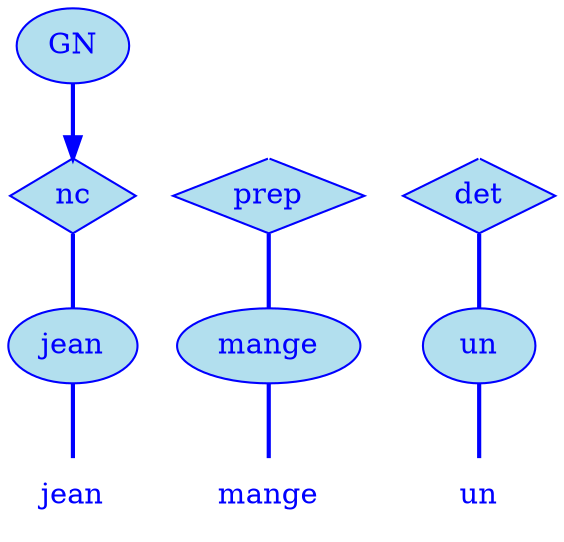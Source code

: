 digraph g {
	graph [bb="0,0,240,252"];
	node [label="\N"];
	graph [_draw_="c 5 -white C 5 -white P 4 0 0 0 252 240 252 240 0 ",
		xdotversion="1.2"];
	"mc1s1_t1#token84" [label=jean, shape=plaintext, fillcolor=lightblue2, fontcolor=blue, pos="31,18", width="0.75", height="0.50", _ldraw_="F 14.000000 11 -Times-Roman c 4 -blue T 31 13 0 29 4 -jean "];
	"mc1s1_W1#wordmc1s1_t1#token" [label=jean, shape=ellipse, fillcolor=lightblue2, fontcolor=blue, pos="31,90", width="0.86", height="0.50", color=blue, style=filled, _draw_="S 6 -filled c 4 -blue C 10 -lightblue2 E 31 90 31 18 ", _ldraw_="F 14.000000 11 -Times-Roman c 4 -blue T 31 85 0 29 4 -jean "];
	"mc1s1_P1L1#pos" [label=nc, shape=diamond, fillcolor=lightblue2, fontcolor=blue, pos="31,162", width="0.75", height="0.50", color=blue, style=filled, _draw_="S 6 -filled c 4 -blue C 10 -lightblue2 P 4 31 180 4 162 31 144 58 162 ", _ldraw_="F 14.000000 11 -Times-Roman c 4 -blue T 31 157 0 16 2 -nc "];
	"mc1s1_chk0#chunk" [label=GN, fillcolor=lightblue2, fontcolor=blue, pos="31,234", width="0.75", height="0.50", color=blue, style=filled, arrowhead=doubleoctagon, _draw_="S 6 -filled c 4 -blue C 10 -lightblue2 E 31 234 27 18 ", _ldraw_="F 14.000000 11 -Times-Roman c 4 -blue T 31 229 0 22 2 -GN "];
	"mc1s1_t3#token87" [label=mange, shape=plaintext, fillcolor=lightblue2, fontcolor=blue, pos="124,18", width="0.86", height="0.50", _ldraw_="F 14.000000 11 -Times-Roman c 4 -blue T 124 13 0 47 5 -mange "];
	"mc1s1_W2#wordmc1s1_t3#token" [label=mange, shape=ellipse, fillcolor=lightblue2, fontcolor=blue, pos="124,90", width="1.22", height="0.50", color=blue, style=filled, _draw_="S 6 -filled c 4 -blue C 10 -lightblue2 E 124 90 44 18 ", _ldraw_="F 14.000000 11 -Times-Roman c 4 -blue T 124 85 0 47 5 -mange "];
	"mc1s1_P18#pos" [label=prep, shape=diamond, fillcolor=lightblue2, fontcolor=blue, pos="124,162", width="0.89", height="0.50", color=blue, style=filled, _draw_="S 6 -filled c 4 -blue C 10 -lightblue2 P 4 124 180 92 162 124 144 156 162 ", _ldraw_="F 14.000000 11 -Times-Roman c 4 -blue T 124 157 0 31 4 -prep "];
	"mc1s1_t5#token78" [label=un, shape=plaintext, fillcolor=lightblue2, fontcolor=blue, pos="213,18", width="0.75", height="0.50", _ldraw_="F 14.000000 11 -Times-Roman c 4 -blue T 213 13 0 18 2 -un "];
	"mc1s1_W3#wordmc1s1_t5#token" [label=un, shape=ellipse, fillcolor=lightblue2, fontcolor=blue, pos="213,90", width="0.75", height="0.50", color=blue, style=filled, _draw_="S 6 -filled c 4 -blue C 10 -lightblue2 E 213 90 27 18 ", _ldraw_="F 14.000000 11 -Times-Roman c 4 -blue T 213 85 0 18 2 -un "];
	"mc1s1_P29L1#pos" [label=det, shape=diamond, fillcolor=lightblue2, fontcolor=blue, pos="213,162", width="0.75", height="0.50", color=blue, style=filled, _draw_="S 6 -filled c 4 -blue C 10 -lightblue2 P 4 213 180 186 162 213 144 240 162 ", _ldraw_="F 14.000000 11 -Times-Roman c 4 -blue T 213 157 0 23 3 -det "];
	"mc1s1_P18#pos#empty" [shape=point, fillcolor=white, fontcolor=white, pos="124,234", width="0.06", height="0.06", color=white, size=2, _draw_="S 6 -filled c 5 -white C 5 -white E 124 234 2 2 "];
	"mc1s1_P29L1#pos#empty" [shape=point, fillcolor=white, fontcolor=white, pos="213,234", width="0.06", height="0.06", color=white, size=2, _draw_="S 6 -filled c 5 -white C 5 -white E 213 234 2 2 "];
	"mc1s1_W1#wordmc1s1_t1#token" -> "mc1s1_t1#token84" [arrowhead=none, color=blue, fontcolor=blue, style=bold, minlen=1, pos="31,72 31,61 31,47 31,36", _draw_="S 4 -bold c 4 -blue B 4 31 72 31 61 31 47 31 36 "];
	"mc1s1_P1L1#pos" -> "mc1s1_W1#wordmc1s1_t1#token" [arrowhead=none, color=blue, fontcolor=blue, style=bold, minlen=1, pos="31,144 31,133 31,119 31,108", _draw_="S 4 -bold c 4 -blue B 4 31 144 31 133 31 119 31 108 "];
	"mc1s1_chk0#chunk" -> "mc1s1_P1L1#pos" [color=blue, fontcolor=blue, style=bold, minlen=1, pos="e,31,180 31,216 31,208 31,199 31,190", shape=normal, _draw_="S 4 -bold c 4 -blue B 4 31 216 31 208 31 199 31 190 ", _hdraw_="S 5 -solid S 15 -setlinewidth(1) c 4 -blue C 4 -blue P 3 35 190 31 180 28 190 "];
	"mc1s1_W2#wordmc1s1_t3#token" -> "mc1s1_t3#token87" [arrowhead=none, color=blue, fontcolor=blue, style=bold, minlen=1, pos="124,72 124,61 124,47 124,36", _draw_="S 4 -bold c 4 -blue B 4 124 72 124 61 124 47 124 36 "];
	"mc1s1_P18#pos" -> "mc1s1_W2#wordmc1s1_t3#token" [arrowhead=none, color=blue, fontcolor=blue, style=bold, minlen=1, pos="124,144 124,133 124,119 124,108", _draw_="S 4 -bold c 4 -blue B 4 124 144 124 133 124 119 124 108 "];
	"mc1s1_W3#wordmc1s1_t5#token" -> "mc1s1_t5#token78" [arrowhead=none, color=blue, fontcolor=blue, style=bold, minlen=1, pos="213,72 213,61 213,47 213,36", _draw_="S 4 -bold c 4 -blue B 4 213 72 213 61 213 47 213 36 "];
	"mc1s1_P29L1#pos" -> "mc1s1_W3#wordmc1s1_t5#token" [arrowhead=none, color=blue, fontcolor=blue, style=bold, minlen=1, pos="213,144 213,133 213,119 213,108", _draw_="S 4 -bold c 4 -blue B 4 213 144 213 133 213 119 213 108 "];
	"mc1s1_P18#pos#empty" -> "mc1s1_P18#pos" [color=white, fontcolor=white, minlen=1, pos="e,124,180 124,232 124,225 124,207 124,190", shape=none, _draw_="c 5 -white B 4 124 232 124 225 124 207 124 190 ", _hdraw_="S 5 -solid S 15 -setlinewidth(1) c 5 -white C 5 -white P 3 128 190 124 180 121 190 "];
	"mc1s1_P29L1#pos#empty" -> "mc1s1_P29L1#pos" [color=white, fontcolor=white, minlen=1, pos="e,213,180 213,232 213,225 213,207 213,190", shape=none, _draw_="c 5 -white B 4 213 232 213 225 213 207 213 190 ", _hdraw_="S 5 -solid S 15 -setlinewidth(1) c 5 -white C 5 -white P 3 217 190 213 180 210 190 "];
}
